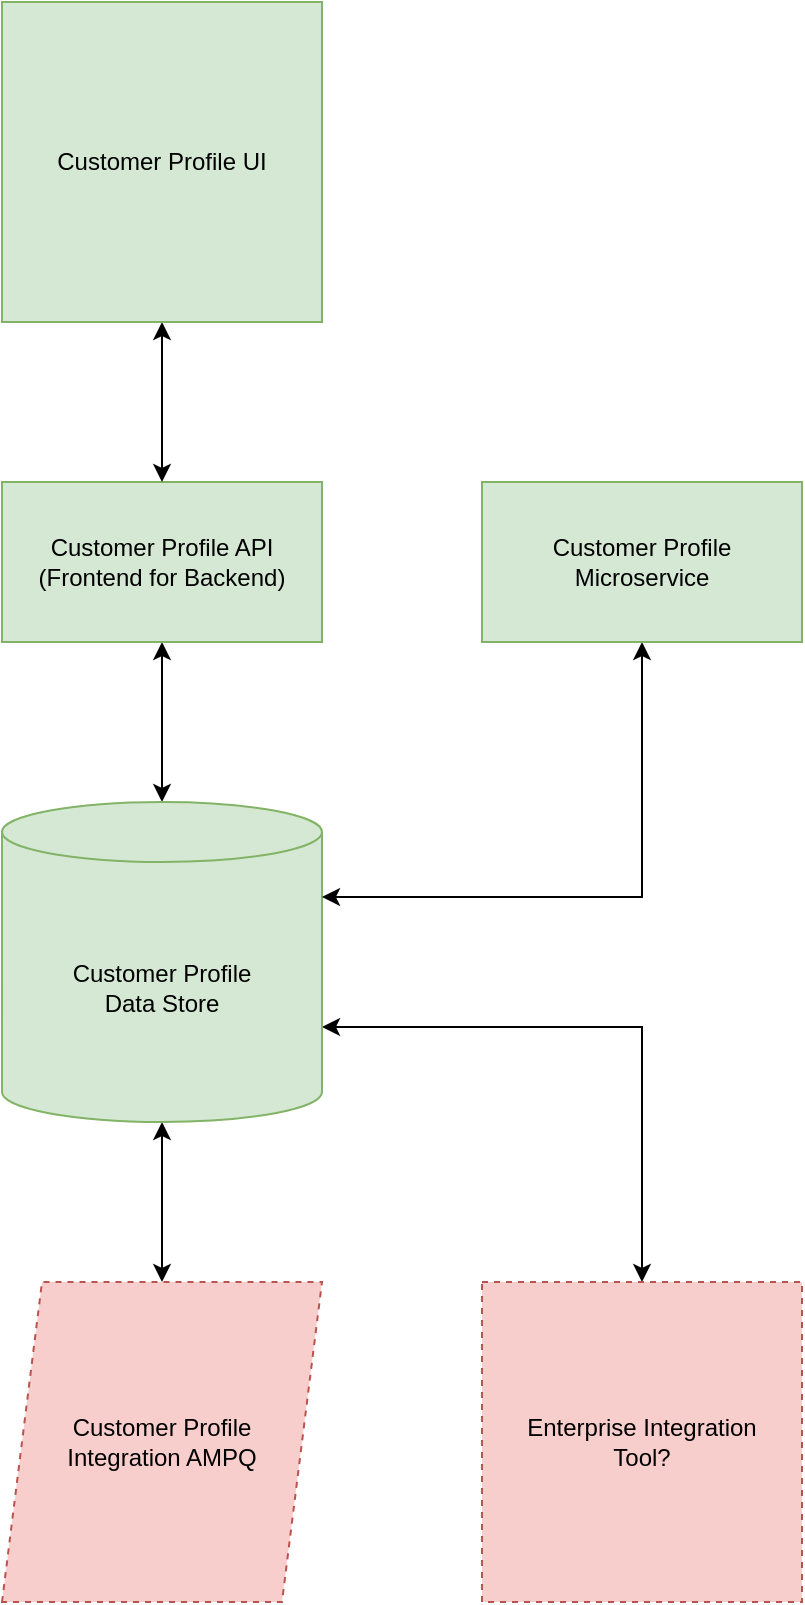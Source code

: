 <mxfile version="15.5.6" type="device"><diagram id="jthdGlmUCDT4Iq3cqCin" name="Page-1"><mxGraphModel dx="1896" dy="2152" grid="1" gridSize="10" guides="1" tooltips="1" connect="1" arrows="1" fold="1" page="1" pageScale="1" pageWidth="827" pageHeight="1169" math="0" shadow="0"><root><mxCell id="0"/><mxCell id="1" parent="0"/><mxCell id="f9U3KKSEThBi__auMUmF-7" style="edgeStyle=orthogonalEdgeStyle;rounded=0;orthogonalLoop=1;jettySize=auto;html=1;exitX=0.5;exitY=1;exitDx=0;exitDy=0;entryX=0.5;entryY=0;entryDx=0;entryDy=0;entryPerimeter=0;startArrow=classic;startFill=1;" edge="1" parent="1" source="f9U3KKSEThBi__auMUmF-1" target="f9U3KKSEThBi__auMUmF-4"><mxGeometry relative="1" as="geometry"/></mxCell><mxCell id="f9U3KKSEThBi__auMUmF-1" value="Customer Profile API&lt;br&gt;(Frontend for Backend)" style="rounded=0;whiteSpace=wrap;html=1;fillColor=#d5e8d4;strokeColor=#82b366;" vertex="1" parent="1"><mxGeometry x="80" y="160" width="160" height="80" as="geometry"/></mxCell><mxCell id="f9U3KKSEThBi__auMUmF-6" style="edgeStyle=orthogonalEdgeStyle;rounded=0;orthogonalLoop=1;jettySize=auto;html=1;exitX=0.5;exitY=1;exitDx=0;exitDy=0;startArrow=classic;startFill=1;" edge="1" parent="1" source="f9U3KKSEThBi__auMUmF-3" target="f9U3KKSEThBi__auMUmF-1"><mxGeometry relative="1" as="geometry"/></mxCell><mxCell id="f9U3KKSEThBi__auMUmF-3" value="Customer Profile UI" style="rounded=0;whiteSpace=wrap;html=1;fillColor=#d5e8d4;strokeColor=#82b366;" vertex="1" parent="1"><mxGeometry x="80" y="-80" width="160" height="160" as="geometry"/></mxCell><mxCell id="f9U3KKSEThBi__auMUmF-10" style="edgeStyle=orthogonalEdgeStyle;rounded=0;orthogonalLoop=1;jettySize=auto;html=1;exitX=0.5;exitY=1;exitDx=0;exitDy=0;exitPerimeter=0;entryX=0.5;entryY=0;entryDx=0;entryDy=0;startArrow=classic;startFill=1;" edge="1" parent="1" source="f9U3KKSEThBi__auMUmF-4" target="f9U3KKSEThBi__auMUmF-9"><mxGeometry relative="1" as="geometry"/></mxCell><mxCell id="f9U3KKSEThBi__auMUmF-12" style="edgeStyle=orthogonalEdgeStyle;rounded=0;orthogonalLoop=1;jettySize=auto;html=1;exitX=1;exitY=0;exitDx=0;exitDy=112.5;exitPerimeter=0;entryX=0.5;entryY=0;entryDx=0;entryDy=0;startArrow=classic;startFill=1;" edge="1" parent="1" source="f9U3KKSEThBi__auMUmF-4" target="f9U3KKSEThBi__auMUmF-11"><mxGeometry relative="1" as="geometry"/></mxCell><mxCell id="f9U3KKSEThBi__auMUmF-4" value="Customer Profile&lt;br&gt;Data Store" style="shape=cylinder3;whiteSpace=wrap;html=1;boundedLbl=1;backgroundOutline=1;size=15;fillColor=#d5e8d4;strokeColor=#82b366;" vertex="1" parent="1"><mxGeometry x="80" y="320" width="160" height="160" as="geometry"/></mxCell><mxCell id="f9U3KKSEThBi__auMUmF-8" style="edgeStyle=orthogonalEdgeStyle;rounded=0;orthogonalLoop=1;jettySize=auto;html=1;exitX=0.5;exitY=1;exitDx=0;exitDy=0;entryX=1;entryY=0;entryDx=0;entryDy=47.5;entryPerimeter=0;startArrow=classic;startFill=1;" edge="1" parent="1" source="f9U3KKSEThBi__auMUmF-5" target="f9U3KKSEThBi__auMUmF-4"><mxGeometry relative="1" as="geometry"/></mxCell><mxCell id="f9U3KKSEThBi__auMUmF-5" value="Customer Profile&lt;br&gt;Microservice" style="rounded=0;whiteSpace=wrap;html=1;fillColor=#d5e8d4;strokeColor=#82b366;" vertex="1" parent="1"><mxGeometry x="320" y="160" width="160" height="80" as="geometry"/></mxCell><mxCell id="f9U3KKSEThBi__auMUmF-9" value="Customer Profile&lt;br&gt;Integration AMPQ" style="shape=parallelogram;perimeter=parallelogramPerimeter;whiteSpace=wrap;html=1;fixedSize=1;fillColor=#f8cecc;strokeColor=#b85450;dashed=1;" vertex="1" parent="1"><mxGeometry x="80" y="560" width="160" height="160" as="geometry"/></mxCell><mxCell id="f9U3KKSEThBi__auMUmF-11" value="Enterprise Integration&lt;br&gt;Tool?" style="rounded=0;whiteSpace=wrap;html=1;dashed=1;fillColor=#f8cecc;strokeColor=#b85450;" vertex="1" parent="1"><mxGeometry x="320" y="560" width="160" height="160" as="geometry"/></mxCell></root></mxGraphModel></diagram></mxfile>